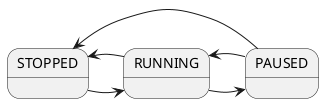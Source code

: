 @startuml temp

state STOPPED
state RUNNING
state PAUSED

STOPPED -> RUNNING
RUNNING -> PAUSED
PAUSED  -> RUNNING
RUNNING -> STOPPED
PAUSED  -> STOPPED

@enduml